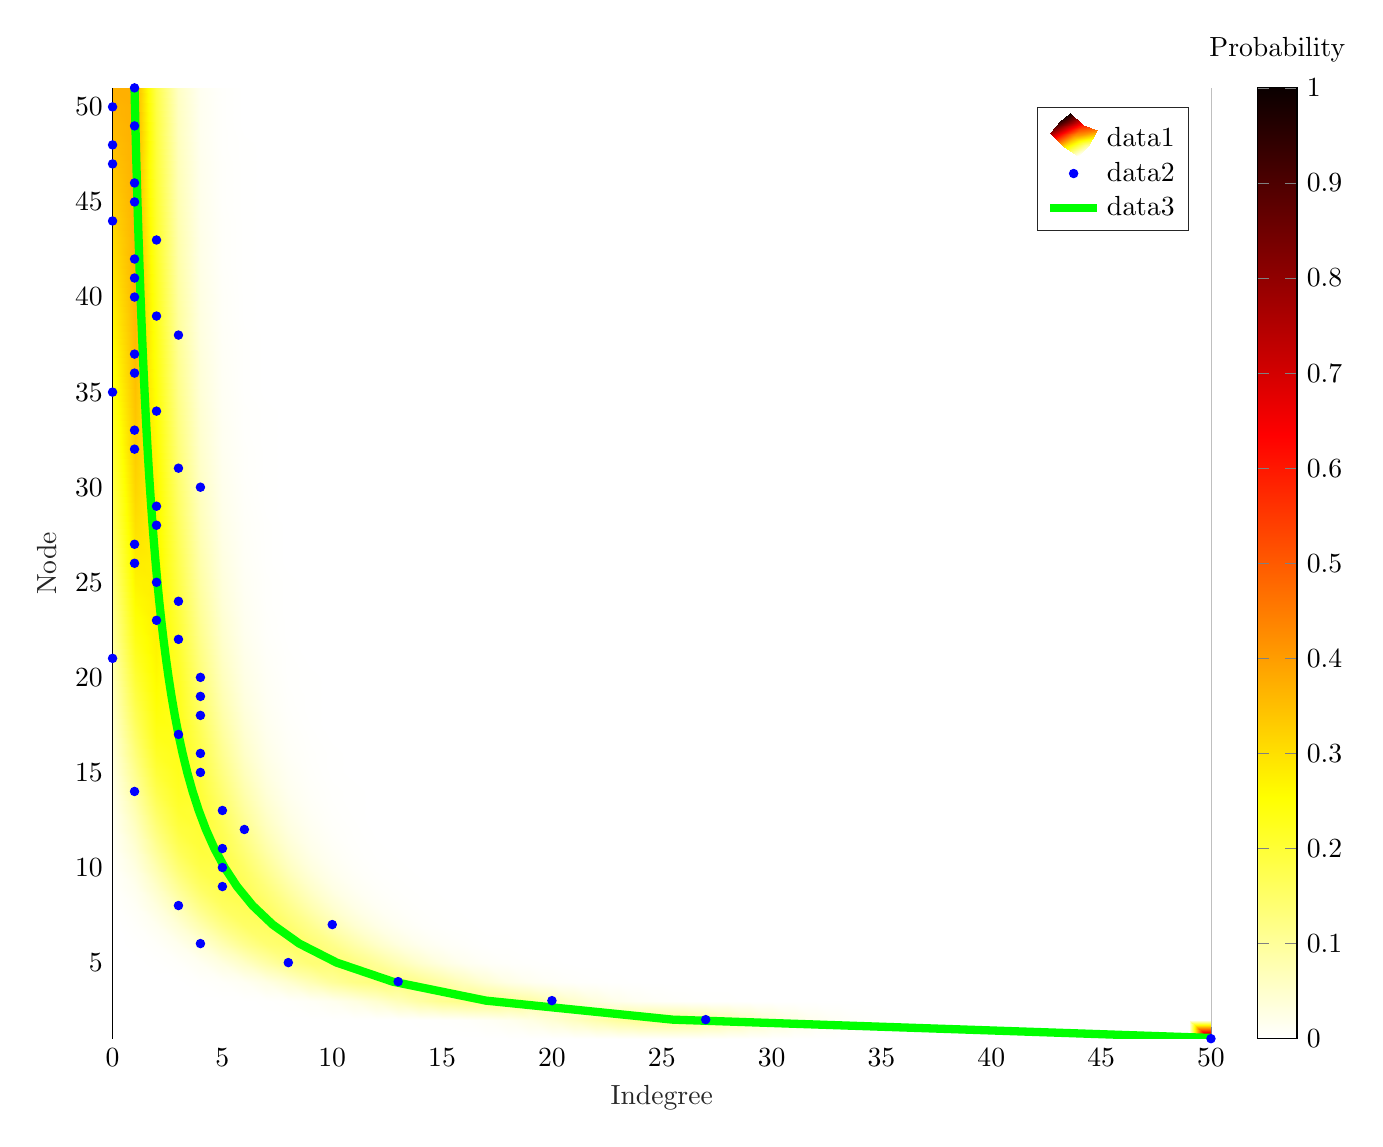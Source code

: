 % This file was created by matlab2tikz.
%
%The latest updates can be retrieved from
%  http://www.mathworks.com/matlabcentral/fileexchange/22022-matlab2tikz-matlab2tikz
%where you can also make suggestions and rate matlab2tikz.
%
\begin{tikzpicture}

\begin{axis}[%
width=5.492in,
height=4.754in,
at={(0.921in,0.642in)},
scale only axis,
point meta min=0,
point meta max=1,
xmin=0,
xmax=50,
xlabel style={font=\color{white!15!black}},
xlabel={Indegree},
ymin=1,
ymax=51,
ylabel style={font=\color{white!15!black}},
ylabel={Node},
axis background/.style={fill=white},
axis x line*=bottom,
axis y line*=left,
xmajorgrids,
ymajorgrids,
legend style={legend cell align=left, align=left, draw=white!15!black},
colormap={mymap}{[1pt] rgb(0pt)=(1,1,1); rgb(16pt)=(1,1,0); rgb(40pt)=(1,0,0); rgb(63pt)=(0.042,0,0)},
colorbar,
colorbar style={title={Probability}}
]

\addplot[%
surf,
shader=interp, colormap={mymap}{[1pt] rgb(0pt)=(1,1,1); rgb(16pt)=(1,1,0); rgb(40pt)=(1,0,0); rgb(63pt)=(0.042,0,0)}, mesh/rows=51]
table[row sep=crcr, point meta=\thisrow{c}] {%
%
x	y	c\\
0	1	0\\
0	2	8.882e-16\\
0	3	1.568e-09\\
0	4	5.663e-07\\
0	5	1.427e-05\\
0	6	0.0\\
0	7	0.0\\
0	8	0.001\\
0	9	0.003\\
0	10	0.005\\
0	11	0.009\\
0	12	0.013\\
0	13	0.018\\
0	14	0.025\\
0	15	0.032\\
0	16	0.04\\
0	17	0.048\\
0	18	0.057\\
0	19	0.067\\
0	20	0.077\\
0	21	0.087\\
0	22	0.098\\
0	23	0.108\\
0	24	0.119\\
0	25	0.13\\
0	26	0.141\\
0	27	0.152\\
0	28	0.162\\
0	29	0.173\\
0	30	0.184\\
0	31	0.194\\
0	32	0.204\\
0	33	0.215\\
0	34	0.225\\
0	35	0.235\\
0	36	0.244\\
0	37	0.254\\
0	38	0.264\\
0	39	0.273\\
0	40	0.282\\
0	41	0.291\\
0	42	0.3\\
0	43	0.308\\
0	44	0.317\\
0	45	0.325\\
0	46	0.333\\
0	47	0.341\\
0	48	0.349\\
0	49	0.357\\
0	50	0.364\\
0	51	0.372\\
1	1	0\\
1	2	4.441e-14\\
1	3	3.921e-08\\
1	4	9.439e-06\\
1	5	0.0\\
1	6	0.001\\
1	7	0.004\\
1	8	0.009\\
1	9	0.017\\
1	10	0.029\\
1	11	0.043\\
1	12	0.059\\
1	13	0.076\\
1	14	0.095\\
1	15	0.113\\
1	16	0.132\\
1	17	0.151\\
1	18	0.169\\
1	19	0.186\\
1	20	0.202\\
1	21	0.218\\
1	22	0.233\\
1	23	0.246\\
1	24	0.259\\
1	25	0.271\\
1	26	0.281\\
1	27	0.291\\
1	28	0.301\\
1	29	0.309\\
1	30	0.317\\
1	31	0.323\\
1	32	0.33\\
1	33	0.335\\
1	34	0.341\\
1	35	0.345\\
1	36	0.349\\
1	37	0.353\\
1	38	0.356\\
1	39	0.359\\
1	40	0.362\\
1	41	0.364\\
1	42	0.366\\
1	43	0.367\\
1	44	0.368\\
1	45	0.369\\
1	46	0.37\\
1	47	0.371\\
1	48	0.371\\
1	49	0.372\\
1	50	0.372\\
1	51	0.372\\
2	1	0\\
2	2	1.088e-12\\
2	3	4.803e-07\\
2	4	7.708e-05\\
2	5	0.001\\
2	6	0.005\\
2	7	0.015\\
2	8	0.032\\
2	9	0.053\\
2	10	0.078\\
2	11	0.104\\
2	12	0.131\\
2	13	0.155\\
2	14	0.178\\
2	15	0.198\\
2	16	0.216\\
2	17	0.231\\
2	18	0.243\\
2	19	0.253\\
2	20	0.261\\
2	21	0.267\\
2	22	0.271\\
2	23	0.274\\
2	24	0.276\\
2	25	0.276\\
2	26	0.276\\
2	27	0.275\\
2	28	0.273\\
2	29	0.27\\
2	30	0.267\\
2	31	0.264\\
2	32	0.261\\
2	33	0.257\\
2	34	0.253\\
2	35	0.249\\
2	36	0.244\\
2	37	0.24\\
2	38	0.236\\
2	39	0.231\\
2	40	0.227\\
2	41	0.223\\
2	42	0.218\\
2	43	0.214\\
2	44	0.21\\
2	45	0.206\\
2	46	0.202\\
2	47	0.198\\
2	48	0.194\\
2	49	0.19\\
2	50	0.186\\
2	51	0.182\\
3	1	0\\
3	2	1.741e-11\\
3	3	3.842e-06\\
3	4	0.0\\
3	5	0.004\\
3	6	0.017\\
3	7	0.041\\
3	8	0.072\\
3	9	0.106\\
3	10	0.139\\
3	11	0.167\\
3	12	0.19\\
3	13	0.207\\
3	14	0.219\\
3	15	0.227\\
3	16	0.23\\
3	17	0.231\\
3	18	0.229\\
3	19	0.225\\
3	20	0.22\\
3	21	0.214\\
3	22	0.207\\
3	23	0.199\\
3	24	0.192\\
3	25	0.184\\
3	26	0.177\\
3	27	0.169\\
3	28	0.162\\
3	29	0.154\\
3	30	0.148\\
3	31	0.141\\
3	32	0.135\\
3	33	0.128\\
3	34	0.123\\
3	35	0.117\\
3	36	0.112\\
3	37	0.107\\
3	38	0.102\\
3	39	0.097\\
3	40	0.093\\
3	41	0.089\\
3	42	0.085\\
3	43	0.082\\
3	44	0.078\\
3	45	0.075\\
3	46	0.072\\
3	47	0.069\\
3	48	0.066\\
3	49	0.063\\
3	50	0.061\\
3	51	0.058\\
4	1	0\\
4	2	2.045e-10\\
4	3	2.257e-05\\
4	4	0.002\\
4	5	0.013\\
4	6	0.04\\
4	7	0.08\\
4	8	0.121\\
4	9	0.156\\
4	10	0.181\\
4	11	0.196\\
4	12	0.203\\
4	13	0.203\\
4	14	0.198\\
4	15	0.19\\
4	16	0.181\\
4	17	0.17\\
4	18	0.158\\
4	19	0.147\\
4	20	0.136\\
4	21	0.126\\
4	22	0.116\\
4	23	0.106\\
4	24	0.098\\
4	25	0.09\\
4	26	0.083\\
4	27	0.076\\
4	28	0.07\\
4	29	0.065\\
4	30	0.06\\
4	31	0.055\\
4	32	0.051\\
4	33	0.047\\
4	34	0.044\\
4	35	0.04\\
4	36	0.038\\
4	37	0.035\\
4	38	0.032\\
4	39	0.03\\
4	40	0.028\\
4	41	0.026\\
4	42	0.024\\
4	43	0.023\\
4	44	0.021\\
4	45	0.02\\
4	46	0.019\\
4	47	0.018\\
4	48	0.016\\
4	49	0.015\\
4	50	0.015\\
4	51	0.014\\
5	1	0\\
5	2	1.882e-09\\
5	3	0.0\\
5	4	0.005\\
5	5	0.03\\
5	6	0.075\\
5	7	0.122\\
5	8	0.159\\
5	9	0.179\\
5	10	0.185\\
5	11	0.18\\
5	12	0.17\\
5	13	0.156\\
5	14	0.14\\
5	15	0.125\\
5	16	0.111\\
5	17	0.098\\
5	18	0.086\\
5	19	0.075\\
5	20	0.066\\
5	21	0.058\\
5	22	0.051\\
5	23	0.045\\
5	24	0.039\\
5	25	0.035\\
5	26	0.031\\
5	27	0.027\\
5	28	0.024\\
5	29	0.021\\
5	30	0.019\\
5	31	0.017\\
5	32	0.015\\
5	33	0.014\\
5	34	0.012\\
5	35	0.011\\
5	36	0.01\\
5	37	0.009\\
5	38	0.008\\
5	39	0.007\\
5	40	0.007\\
5	41	0.006\\
5	42	0.005\\
5	43	0.005\\
5	44	0.005\\
5	45	0.004\\
5	46	0.004\\
5	47	0.004\\
5	48	0.003\\
5	49	0.003\\
5	50	0.003\\
5	51	0.003\\
6	1	0\\
6	2	1.411e-08\\
6	3	0.0\\
6	4	0.012\\
6	5	0.055\\
6	6	0.112\\
6	7	0.153\\
6	8	0.17\\
6	9	0.168\\
6	10	0.154\\
6	11	0.135\\
6	12	0.116\\
6	13	0.097\\
6	14	0.081\\
6	15	0.067\\
6	16	0.055\\
6	17	0.046\\
6	18	0.038\\
6	19	0.031\\
6	20	0.026\\
6	21	0.022\\
6	22	0.018\\
6	23	0.015\\
6	24	0.013\\
6	25	0.011\\
6	26	0.009\\
6	27	0.008\\
6	28	0.007\\
6	29	0.006\\
6	30	0.005\\
6	31	0.004\\
6	32	0.004\\
6	33	0.003\\
6	34	0.003\\
6	35	0.002\\
6	36	0.002\\
6	37	0.002\\
6	38	0.002\\
6	39	0.001\\
6	40	0.001\\
6	41	0.001\\
6	42	0.001\\
6	43	0.001\\
6	44	0.001\\
6	45	0.001\\
6	46	0.001\\
6	47	0.001\\
6	48	0.001\\
6	49	0.0\\
6	50	0.0\\
6	51	0.0\\
7	1	0\\
7	2	8.872e-08\\
7	3	0.001\\
7	4	0.026\\
7	5	0.087\\
7	6	0.14\\
7	7	0.16\\
7	8	0.153\\
7	9	0.132\\
7	10	0.108\\
7	11	0.085\\
7	12	0.066\\
7	13	0.051\\
7	14	0.039\\
7	15	0.03\\
7	16	0.023\\
7	17	0.018\\
7	18	0.014\\
7	19	0.011\\
7	20	0.009\\
7	21	0.007\\
7	22	0.005\\
7	23	0.004\\
7	24	0.003\\
7	25	0.003\\
7	26	0.002\\
7	27	0.002\\
7	28	0.002\\
7	29	0.001\\
7	30	0.001\\
7	31	0.001\\
7	32	0.001\\
7	33	0.001\\
7	34	0.001\\
7	35	0.0\\
7	36	0.0\\
7	37	0.0\\
7	38	0.0\\
7	39	0.0\\
7	40	0.0\\
7	41	0.0\\
7	42	0.0\\
7	43	0.0\\
7	44	0.0\\
7	45	0.0\\
7	46	8.907e-05\\
7	47	7.82e-05\\
7	48	6.881e-05\\
7	49	6.068e-05\\
7	50	5.363e-05\\
7	51	4.75e-05\\
8	1	0\\
8	2	4.768e-07\\
8	3	0.003\\
8	4	0.046\\
8	5	0.117\\
8	6	0.151\\
8	7	0.144\\
8	8	0.117\\
8	9	0.089\\
8	10	0.064\\
8	11	0.046\\
8	12	0.032\\
8	13	0.023\\
8	14	0.016\\
8	15	0.012\\
8	16	0.008\\
8	17	0.006\\
8	18	0.004\\
8	19	0.003\\
8	20	0.002\\
8	21	0.002\\
8	22	0.001\\
8	23	0.001\\
8	24	0.001\\
8	25	0.001\\
8	26	0.0\\
8	27	0.0\\
8	28	0.0\\
8	29	0.0\\
8	30	0.0\\
8	31	0.0\\
8	32	0.0\\
8	33	0.0\\
8	34	8.581e-05\\
8	35	7.056e-05\\
8	36	5.829e-05\\
8	37	4.836e-05\\
8	38	4.029e-05\\
8	39	3.369e-05\\
8	40	2.829e-05\\
8	41	2.383e-05\\
8	42	2.015e-05\\
8	43	1.71e-05\\
8	44	1.455e-05\\
8	45	1.242e-05\\
8	46	1.064e-05\\
8	47	9.137e-06\\
8	48	7.869e-06\\
8	49	6.795e-06\\
8	50	5.883e-06\\
8	51	5.106e-06\\
9	1	0\\
9	2	2.225e-06\\
9	3	0.008\\
9	4	0.072\\
9	5	0.136\\
9	6	0.141\\
9	7	0.112\\
9	8	0.078\\
9	9	0.052\\
9	10	0.033\\
9	11	0.021\\
9	12	0.014\\
9	13	0.009\\
9	14	0.006\\
9	15	0.004\\
9	16	0.003\\
9	17	0.002\\
9	18	0.001\\
9	19	0.001\\
9	20	0.001\\
9	21	0.0\\
9	22	0.0\\
9	23	0.0\\
9	24	0.0\\
9	25	0.0\\
9	26	9.242e-05\\
9	27	6.992e-05\\
9	28	5.332e-05\\
9	29	4.097e-05\\
9	30	3.171e-05\\
9	31	2.47e-05\\
9	32	1.937e-05\\
9	33	1.529e-05\\
9	34	1.213e-05\\
9	35	9.685e-06\\
9	36	7.772e-06\\
9	37	6.269e-06\\
9	38	5.081e-06\\
9	39	4.138e-06\\
9	40	3.385e-06\\
9	41	2.781e-06\\
9	42	2.294e-06\\
9	43	1.9e-06\\
9	44	1.579e-06\\
9	45	1.318e-06\\
9	46	1.103e-06\\
9	47	9.27e-07\\
9	48	7.813e-07\\
9	49	6.606e-07\\
9	50	5.603e-07\\
9	51	4.766e-07\\
10	1	0\\
10	2	9.124e-06\\
10	3	0.016\\
10	4	0.099\\
10	5	0.14\\
10	6	0.116\\
10	7	0.076\\
10	8	0.046\\
10	9	0.026\\
10	10	0.015\\
10	11	0.009\\
10	12	0.005\\
10	13	0.003\\
10	14	0.002\\
10	15	0.001\\
10	16	0.001\\
10	17	0.0\\
10	18	0.0\\
10	19	0.0\\
10	20	0.0\\
10	21	8.748e-05\\
10	22	6.016e-05\\
10	23	4.19e-05\\
10	24	2.953e-05\\
10	25	2.104e-05\\
10	26	1.516e-05\\
10	27	1.103e-05\\
10	28	8.097e-06\\
10	29	5.999e-06\\
10	30	4.483e-06\\
10	31	3.376e-06\\
10	32	2.562e-06\\
10	33	1.959e-06\\
10	34	1.508e-06\\
10	35	1.168e-06\\
10	36	9.105e-07\\
10	37	7.14e-07\\
10	38	5.631e-07\\
10	39	4.465e-07\\
10	40	3.558e-07\\
10	41	2.85e-07\\
10	42	2.294e-07\\
10	43	1.854e-07\\
10	44	1.506e-07\\
10	45	1.228e-07\\
10	46	1.005e-07\\
10	47	8.262e-08\\
10	48	6.816e-08\\
10	49	5.643e-08\\
10	50	4.688e-08\\
10	51	3.908e-08\\
11	1	0\\
11	2	3.318e-05\\
11	3	0.029\\
11	4	0.119\\
11	5	0.127\\
11	6	0.084\\
11	7	0.046\\
11	8	0.024\\
11	9	0.012\\
11	10	0.006\\
11	11	0.003\\
11	12	0.002\\
11	13	0.001\\
11	14	0.001\\
11	15	0.0\\
11	16	0.0\\
11	17	0.0\\
11	18	6.255e-05\\
11	19	3.893e-05\\
11	20	2.467e-05\\
11	21	1.591e-05\\
11	22	1.042e-05\\
11	23	6.925e-06\\
11	24	4.668e-06\\
11	25	3.188e-06\\
11	26	2.205e-06\\
11	27	1.542e-06\\
11	28	1.09e-06\\
11	29	7.791e-07\\
11	30	5.621e-07\\
11	31	4.092e-07\\
11	32	3.006e-07\\
11	33	2.226e-07\\
11	34	1.661e-07\\
11	35	1.249e-07\\
11	36	9.459e-08\\
11	37	7.212e-08\\
11	38	5.534e-08\\
11	39	4.272e-08\\
11	40	3.318e-08\\
11	41	2.591e-08\\
11	42	2.034e-08\\
11	43	1.606e-08\\
11	44	1.273e-08\\
11	45	1.015e-08\\
11	46	8.123e-09\\
11	47	6.531e-09\\
11	48	5.273e-09\\
11	49	4.275e-09\\
11	50	3.479e-09\\
11	51	2.842e-09\\
12	1	0\\
12	2	0.0\\
12	3	0.046\\
12	4	0.129\\
12	5	0.103\\
12	6	0.055\\
12	7	0.025\\
12	8	0.011\\
12	9	0.005\\
12	10	0.002\\
12	11	0.001\\
12	12	0.0\\
12	13	0.0\\
12	14	0.0\\
12	15	6.8e-05\\
12	16	3.713e-05\\
12	17	2.081e-05\\
12	18	1.196e-05\\
12	19	7.029e-06\\
12	20	4.22e-06\\
12	21	2.585e-06\\
12	22	1.612e-06\\
12	23	1.023e-06\\
12	24	6.596e-07\\
12	25	4.318e-07\\
12	26	2.866e-07\\
12	27	1.928e-07\\
12	28	1.313e-07\\
12	29	9.043e-08\\
12	30	6.299e-08\\
12	31	4.433e-08\\
12	32	3.151e-08\\
12	33	2.261e-08\\
12	34	1.636e-08\\
12	35	1.194e-08\\
12	36	8.784e-09\\
12	37	6.511e-09\\
12	38	4.861e-09\\
12	39	3.654e-09\\
12	40	2.765e-09\\
12	41	2.105e-09\\
12	42	1.613e-09\\
12	43	1.242e-09\\
12	44	9.625e-10\\
12	45	7.495e-10\\
12	46	5.867e-10\\
12	47	4.614e-10\\
12	48	3.646e-10\\
12	49	2.895e-10\\
12	50	2.308e-10\\
12	51	1.847e-10\\
13	1	0\\
13	2	0.0\\
13	3	0.068\\
13	4	0.126\\
13	5	0.075\\
13	6	0.032\\
13	7	0.012\\
13	8	0.005\\
13	9	0.002\\
13	10	0.001\\
13	11	0.0\\
13	12	0.0\\
13	13	6.062e-05\\
13	14	2.881e-05\\
13	15	1.42e-05\\
13	16	7.235e-06\\
13	17	3.802e-06\\
13	18	2.056e-06\\
13	19	1.141e-06\\
13	20	6.493e-07\\
13	21	3.777e-07\\
13	22	2.244e-07\\
13	23	1.359e-07\\
13	24	8.384e-08\\
13	25	5.259e-08\\
13	26	3.351e-08\\
13	27	2.167e-08\\
13	28	1.421e-08\\
13	29	9.441e-09\\
13	30	6.349e-09\\
13	31	4.32e-09\\
13	32	2.971e-09\\
13	33	2.065e-09\\
13	34	1.449e-09\\
13	35	1.027e-09\\
13	36	7.336e-10\\
13	37	5.286e-10\\
13	38	3.84e-10\\
13	39	2.811e-10\\
13	40	2.072e-10\\
13	41	1.538e-10\\
13	42	1.15e-10\\
13	43	8.647e-11\\
13	44	6.543e-11\\
13	45	4.979e-11\\
13	46	3.811e-11\\
13	47	2.932e-11\\
13	48	2.268e-11\\
13	49	1.763e-11\\
13	50	1.377e-11\\
13	51	1.08e-11\\
14	1	0\\
14	2	0.001\\
14	3	0.09\\
14	4	0.111\\
14	5	0.05\\
14	6	0.017\\
14	7	0.005\\
14	8	0.002\\
14	9	0.001\\
14	10	0.0\\
14	11	7.989e-05\\
14	12	3.186e-05\\
14	13	1.335e-05\\
14	14	5.857e-06\\
14	15	2.68e-06\\
14	16	1.275e-06\\
14	17	6.281e-07\\
14	18	3.196e-07\\
14	19	1.676e-07\\
14	20	9.032e-08\\
14	21	4.992e-08\\
14	22	2.824e-08\\
14	23	1.633e-08\\
14	24	9.633e-09\\
14	25	5.791e-09\\
14	26	3.542e-09\\
14	27	2.203e-09\\
14	28	1.391e-09\\
14	29	8.911e-10\\
14	30	5.786e-10\\
14	31	3.806e-10\\
14	32	2.533e-10\\
14	33	1.705e-10\\
14	34	1.161e-10\\
14	35	7.979e-11\\
14	36	5.539e-11\\
14	37	3.881e-11\\
14	38	2.743e-11\\
14	39	1.955e-11\\
14	40	1.404e-11\\
14	41	1.016e-11\\
14	42	7.411e-12\\
14	43	5.441e-12\\
14	44	4.021e-12\\
14	45	2.991e-12\\
14	46	2.238e-12\\
14	47	1.685e-12\\
14	48	1.275e-12\\
14	49	9.705e-13\\
14	50	7.425e-13\\
14	51	5.709e-13\\
15	1	0\\
15	2	0.002\\
15	3	0.108\\
15	4	0.089\\
15	5	0.03\\
15	6	0.008\\
15	7	0.002\\
15	8	0.001\\
15	9	0.0\\
15	10	5.634e-05\\
15	11	1.917e-05\\
15	12	6.951e-06\\
15	13	2.67e-06\\
15	14	1.081e-06\\
15	15	4.595e-07\\
15	16	2.04e-07\\
15	17	9.421e-08\\
15	18	4.513e-08\\
15	19	2.235e-08\\
15	20	1.141e-08\\
15	21	5.99e-09\\
15	22	3.228e-09\\
15	23	1.781e-09\\
15	24	1.005e-09\\
15	25	5.791e-10\\
15	26	3.401e-10\\
15	27	2.033e-10\\
15	28	1.236e-10\\
15	29	7.638e-11\\
15	30	4.789e-11\\
15	31	3.044e-11\\
15	32	1.961e-11\\
15	33	1.279e-11\\
15	34	8.441e-12\\
15	35	5.633e-12\\
15	36	3.798e-12\\
15	37	2.587e-12\\
15	38	1.779e-12\\
15	39	1.235e-12\\
15	40	8.642e-13\\
15	41	6.099e-13\\
15	42	4.338e-13\\
15	43	3.109e-13\\
15	44	2.244e-13\\
15	45	1.631e-13\\
15	46	1.194e-13\\
15	47	8.79e-14\\
15	48	6.512e-14\\
15	49	4.853e-14\\
15	50	3.637e-14\\
15	51	2.74e-14\\
16	1	0\\
16	2	0.004\\
16	3	0.118\\
16	4	0.065\\
16	5	0.016\\
16	6	0.004\\
16	7	0.001\\
16	8	0.0\\
16	9	4.844e-05\\
16	10	1.369e-05\\
16	11	4.194e-06\\
16	12	1.382e-06\\
16	13	4.867e-07\\
16	14	1.82e-07\\
16	15	7.179e-08\\
16	16	2.974e-08\\
16	17	1.288e-08\\
16	18	5.807e-09\\
16	19	2.716e-09\\
16	20	1.313e-09\\
16	21	6.552e-10\\
16	22	3.362e-10\\
16	23	1.771e-10\\
16	24	9.56e-11\\
16	25	5.278e-11\\
16	26	2.976e-11\\
16	27	1.711e-11\\
16	28	1.002e-11\\
16	29	5.967e-12\\
16	30	3.612e-12\\
16	31	2.22e-12\\
16	32	1.384e-12\\
16	33	8.744e-13\\
16	34	5.595e-13\\
16	35	3.624e-13\\
16	36	2.374e-13\\
16	37	1.572e-13\\
16	38	1.052e-13\\
16	39	7.107e-14\\
16	40	4.847e-14\\
16	41	3.335e-14\\
16	42	2.315e-14\\
16	43	1.619e-14\\
16	44	1.142e-14\\
16	45	8.111e-15\\
16	46	5.803e-15\\
16	47	4.18e-15\\
16	48	3.031e-15\\
16	49	2.212e-15\\
16	50	1.624e-15\\
16	51	1.199e-15\\
17	1	0\\
17	2	0.009\\
17	3	0.118\\
17	4	0.043\\
17	5	0.008\\
17	6	0.001\\
17	7	0.0\\
17	8	5.334e-05\\
17	9	1.211e-05\\
17	10	3.043e-06\\
17	11	8.389e-07\\
17	12	2.513e-07\\
17	13	8.112e-08\\
17	14	2.799e-08\\
17	15	1.026e-08\\
17	16	3.966e-09\\
17	17	1.61e-09\\
17	18	6.831e-10\\
17	19	3.017e-10\\
17	20	1.383e-10\\
17	21	6.552e-11\\
17	22	3.202e-11\\
17	23	1.61e-11\\
17	24	8.313e-12\\
17	25	4.398e-12\\
17	26	2.381e-12\\
17	27	1.316e-12\\
17	28	7.42e-13\\
17	29	4.262e-13\\
17	30	2.491e-13\\
17	31	1.48e-13\\
17	32	8.928e-14\\
17	33	5.465e-14\\
17	34	3.391e-14\\
17	35	2.132e-14\\
17	36	1.357e-14\\
17	37	8.734e-15\\
17	38	5.686e-15\\
17	39	3.741e-15\\
17	40	2.486e-15\\
17	41	1.668e-15\\
17	42	1.129e-15\\
17	43	7.711e-16\\
17	44	5.311e-16\\
17	45	3.687e-16\\
17	46	2.579e-16\\
17	47	1.817e-16\\
17	48	1.29e-16\\
17	49	9.215e-17\\
17	50	6.627e-17\\
17	51	4.795e-17\\
18	1	0\\
18	2	0.016\\
18	3	0.108\\
18	4	0.026\\
18	5	0.004\\
18	6	0.001\\
18	7	7.989e-05\\
18	8	1.397e-05\\
18	9	2.775e-06\\
18	10	6.199e-07\\
18	11	1.538e-07\\
18	12	4.189e-08\\
18	13	1.239e-08\\
18	14	3.948e-09\\
18	15	1.343e-09\\
18	16	4.847e-10\\
18	17	1.845e-10\\
18	18	7.367e-11\\
18	19	3.073e-11\\
18	20	1.334e-11\\
18	21	6.006e-12\\
18	22	2.795e-12\\
18	23	1.342e-12\\
18	24	6.627e-13\\
18	25	3.36e-13\\
18	26	1.746e-13\\
18	27	9.279e-14\\
18	28	5.038e-14\\
18	29	2.791e-14\\
18	30	1.575e-14\\
18	31	9.044e-15\\
18	32	5.28e-15\\
18	33	3.131e-15\\
18	34	1.884e-15\\
18	35	1.149e-15\\
18	36	7.106e-16\\
18	37	4.448e-16\\
18	38	2.817e-16\\
18	39	1.805e-16\\
18	40	1.169e-16\\
18	41	7.643e-17\\
18	42	5.049e-17\\
18	43	3.366e-17\\
18	44	2.264e-17\\
18	45	1.536e-17\\
18	46	1.051e-17\\
18	47	7.243e-18\\
18	48	5.031e-18\\
18	49	3.519e-18\\
18	50	2.479e-18\\
18	51	1.758e-18\\
19	1	0\\
19	2	0.027\\
19	3	0.091\\
19	4	0.015\\
19	5	0.002\\
19	6	0.0\\
19	7	2.243e-05\\
19	8	3.361e-06\\
19	9	5.843e-07\\
19	10	1.16e-07\\
19	11	2.59e-08\\
19	12	6.413e-09\\
19	13	1.739e-09\\
19	14	5.114e-10\\
19	15	1.616e-10\\
19	16	5.442e-11\\
19	17	1.942e-11\\
19	18	7.299e-12\\
19	19	2.876e-12\\
19	20	1.183e-12\\
19	21	5.057e-13\\
19	22	2.242e-13\\
19	23	1.027e-13\\
19	24	4.852e-14\\
19	25	2.358e-14\\
19	26	1.176e-14\\
19	27	6.011e-15\\
19	28	3.143e-15\\
19	29	1.679e-15\\
19	30	9.146e-16\\
19	31	5.077e-16\\
19	32	2.869e-16\\
19	33	1.648e-16\\
19	34	9.615e-17\\
19	35	5.694e-17\\
19	36	3.419e-17\\
19	37	2.081e-17\\
19	38	1.282e-17\\
19	39	7.999e-18\\
19	40	5.046e-18\\
19	41	3.218e-18\\
19	42	2.074e-18\\
19	43	1.35e-18\\
19	44	8.868e-19\\
19	45	5.88e-19\\
19	46	3.932e-19\\
19	47	2.652e-19\\
19	48	1.803e-19\\
19	49	1.235e-19\\
19	50	8.522e-20\\
19	51	5.923e-20\\
20	1	0\\
20	2	0.042\\
20	3	0.07\\
20	4	0.008\\
20	5	0.001\\
20	6	5.43e-05\\
20	7	5.793e-06\\
20	8	7.443e-07\\
20	9	1.132e-07\\
20	10	1.998e-08\\
20	11	4.015e-09\\
20	12	9.037e-10\\
20	13	2.247e-10\\
20	14	6.098e-11\\
20	15	1.789e-11\\
20	16	5.624e-12\\
20	17	1.881e-12\\
20	18	6.655e-13\\
20	19	2.476e-13\\
20	20	9.647e-14\\
20	21	3.919e-14\\
20	22	1.655e-14\\
20	23	7.237e-15\\
20	24	3.27e-15\\
20	25	1.523e-15\\
20	26	7.292e-16\\
20	27	3.583e-16\\
20	28	1.804e-16\\
20	29	9.292e-17\\
20	30	4.888e-17\\
20	31	2.623e-17\\
20	32	1.434e-17\\
20	33	7.982e-18\\
20	34	4.516e-18\\
20	35	2.596e-18\\
20	36	1.514e-18\\
20	37	8.959e-19\\
20	38	5.372e-19\\
20	39	3.263e-19\\
20	40	2.006e-19\\
20	41	1.247e-19\\
20	42	7.84e-20\\
20	43	4.981e-20\\
20	44	3.197e-20\\
20	45	2.071e-20\\
20	46	1.354e-20\\
20	47	8.936e-21\\
20	48	5.945e-21\\
20	49	3.988e-21\\
20	50	2.696e-21\\
20	51	1.836e-21\\
21	1	0\\
21	2	0.06\\
21	3	0.05\\
21	4	0.004\\
21	5	0.0\\
21	6	1.552e-05\\
21	7	1.379e-06\\
21	8	1.519e-07\\
21	9	2.022e-08\\
21	10	3.171e-09\\
21	11	5.735e-10\\
21	12	1.174e-10\\
21	13	2.675e-11\\
21	14	6.701e-12\\
21	15	1.825e-12\\
21	16	5.356e-13\\
21	17	1.68e-13\\
21	18	5.592e-14\\
21	19	1.965e-14\\
21	20	7.253e-15\\
21	21	2.8e-15\\
21	22	1.126e-15\\
21	23	4.7e-16\\
21	24	2.031e-16\\
21	25	9.064e-17\\
21	26	4.167e-17\\
21	27	1.969e-17\\
21	28	9.546e-18\\
21	29	4.741e-18\\
21	30	2.408e-18\\
21	31	1.249e-18\\
21	32	6.61e-19\\
21	33	3.563e-19\\
21	34	1.955e-19\\
21	35	1.091e-19\\
21	36	6.181e-20\\
21	37	3.555e-20\\
21	38	2.074e-20\\
21	39	1.227e-20\\
21	40	7.346e-21\\
21	41	4.454e-21\\
21	42	2.732e-21\\
21	43	1.694e-21\\
21	44	1.062e-21\\
21	45	6.725e-22\\
21	46	4.3e-22\\
21	47	2.775e-22\\
21	48	1.807e-22\\
21	49	1.187e-22\\
21	50	7.859e-23\\
21	51	5.246e-23\\
22	1	0\\
22	2	0.079\\
22	3	0.033\\
22	4	0.002\\
22	5	7.2e-05\\
22	6	4.09e-06\\
22	7	3.03e-07\\
22	8	2.86e-08\\
22	9	3.331e-09\\
22	10	4.645e-10\\
22	11	7.56e-11\\
22	12	1.406e-11\\
22	13	2.938e-12\\
22	14	6.795e-13\\
22	15	1.719e-13\\
22	16	4.707e-14\\
22	17	1.384e-14\\
22	18	4.336e-15\\
22	19	1.439e-15\\
22	20	5.032e-16\\
22	21	1.845e-16\\
22	22	7.066e-17\\
22	23	2.816e-17\\
22	24	1.164e-17\\
22	25	4.978e-18\\
22	26	2.197e-18\\
22	27	9.982e-19\\
22	28	4.661e-19\\
22	29	2.232e-19\\
22	30	1.095e-19\\
22	31	5.489e-20\\
22	32	2.811e-20\\
22	33	1.468e-20\\
22	34	7.809e-21\\
22	35	4.228e-21\\
22	36	2.328e-21\\
22	37	1.302e-21\\
22	38	7.39e-22\\
22	39	4.255e-22\\
22	40	2.483e-22\\
22	41	1.468e-22\\
22	42	8.783e-23\\
22	43	5.318e-23\\
22	44	3.256e-23\\
22	45	2.015e-23\\
22	46	1.26e-23\\
22	47	7.952e-24\\
22	48	5.068e-24\\
22	49	3.259e-24\\
22	50	2.114e-24\\
22	51	1.383e-24\\
23	1	0\\
23	2	0.096\\
23	3	0.02\\
23	4	0.001\\
23	5	2.191e-05\\
23	6	9.959e-07\\
23	7	6.149e-08\\
23	8	4.974e-09\\
23	9	5.069e-10\\
23	10	6.283e-11\\
23	11	9.204e-12\\
23	12	1.556e-12\\
23	13	2.981e-13\\
23	14	6.363e-14\\
23	15	1.494e-14\\
23	16	3.82e-15\\
23	17	1.053e-15\\
23	18	3.105e-16\\
23	19	9.734e-17\\
23	20	3.224e-17\\
23	21	1.123e-17\\
23	22	4.096e-18\\
23	23	1.558e-18\\
23	24	6.162e-19\\
23	25	2.525e-19\\
23	26	1.07e-19\\
23	27	4.674e-20\\
23	28	2.101e-20\\
23	29	9.704e-21\\
23	30	4.595e-21\\
23	31	2.227e-21\\
23	32	1.104e-21\\
23	33	5.584e-22\\
23	34	2.881e-22\\
23	35	1.514e-22\\
23	36	8.097e-23\\
23	37	4.402e-23\\
23	38	2.431e-23\\
23	39	1.363e-23\\
23	40	7.751e-24\\
23	41	4.467e-24\\
23	42	2.608e-24\\
23	43	1.541e-24\\
23	44	9.217e-25\\
23	45	5.574e-25\\
23	46	3.408e-25\\
23	47	2.105e-25\\
23	48	1.313e-25\\
23	49	8.266e-26\\
23	50	5.253e-26\\
23	51	3.367e-26\\
24	1	0\\
24	2	0.108\\
24	3	0.011\\
24	4	0.0\\
24	5	6.163e-06\\
24	6	2.241e-07\\
24	7	1.153e-08\\
24	8	7.995e-10\\
24	9	7.128e-11\\
24	10	7.853e-12\\
24	11	1.035e-12\\
24	12	1.592e-13\\
24	13	2.794e-14\\
24	14	5.506e-15\\
24	15	1.201e-15\\
24	16	2.865e-16\\
24	17	7.403e-17\\
24	18	2.055e-17\\
24	19	6.084e-18\\
24	20	1.909e-18\\
24	21	6.318e-19\\
24	22	2.194e-19\\
24	23	7.968e-20\\
24	24	3.014e-20\\
24	25	1.184e-20\\
24	26	4.814e-21\\
24	27	2.022e-21\\
24	28	8.756e-22\\
24	29	3.899e-22\\
24	30	1.783e-22\\
24	31	8.353e-23\\
24	32	4.005e-23\\
24	33	1.963e-23\\
24	34	9.821e-24\\
24	35	5.01e-24\\
24	36	2.603e-24\\
24	37	1.376e-24\\
24	38	7.393e-25\\
24	39	4.035e-25\\
24	40	2.236e-25\\
24	41	1.256e-25\\
24	42	7.156e-26\\
24	43	4.129e-26\\
24	44	2.412e-26\\
24	45	1.425e-26\\
24	46	8.519e-27\\
24	47	5.147e-27\\
24	48	3.142e-27\\
24	49	1.937e-27\\
24	50	1.206e-27\\
24	51	7.576e-28\\
25	1	0\\
25	2	0.112\\
25	3	0.006\\
25	4	8.449e-05\\
25	5	1.602e-06\\
25	6	4.661e-08\\
25	7	1.998e-09\\
25	8	1.188e-10\\
25	9	9.266e-12\\
25	10	9.075e-13\\
25	11	1.077e-13\\
25	12	1.505e-14\\
25	13	2.422e-15\\
25	14	4.405e-16\\
25	15	8.921e-17\\
25	16	1.986e-17\\
25	17	4.812e-18\\
25	18	1.257e-18\\
25	19	3.515e-19\\
25	20	1.045e-19\\
25	21	3.285e-20\\
25	22	1.087e-20\\
25	23	3.767e-21\\
25	24	1.363e-21\\
25	25	5.129e-22\\
25	26	2.003e-22\\
25	27	8.09e-23\\
25	28	3.373e-23\\
25	29	1.448e-23\\
25	30	6.392e-24\\
25	31	2.896e-24\\
25	32	1.344e-24\\
25	33	6.38e-25\\
25	34	3.095e-25\\
25	35	1.532e-25\\
25	36	7.733e-26\\
25	37	3.974e-26\\
25	38	2.078e-26\\
25	39	1.104e-26\\
25	40	5.962e-27\\
25	41	3.267e-27\\
25	42	1.815e-27\\
25	43	1.022e-27\\
25	44	5.833e-28\\
25	45	3.369e-28\\
25	46	1.969e-28\\
25	47	1.164e-28\\
25	48	6.953e-29\\
25	49	4.198e-29\\
25	50	2.56e-29\\
25	51	1.576e-29\\
26	1	0\\
26	2	0.108\\
26	3	0.003\\
26	4	2.708e-05\\
26	5	3.852e-07\\
26	6	8.963e-09\\
26	7	3.202e-10\\
26	8	1.632e-11\\
26	9	1.114e-12\\
26	10	9.696e-14\\
26	11	1.035e-14\\
26	12	1.316e-15\\
26	13	1.941e-16\\
26	14	3.258e-17\\
26	15	6.127e-18\\
26	16	1.273e-18\\
26	17	2.892e-19\\
26	18	7.11e-20\\
26	19	1.878e-20\\
26	20	5.289e-21\\
26	21	1.579e-21\\
26	22	4.976e-22\\
26	23	1.646e-22\\
26	24	5.697e-23\\
26	25	2.055e-23\\
26	26	7.703e-24\\
26	27	2.992e-24\\
26	28	1.201e-24\\
26	29	4.973e-25\\
26	30	2.12e-25\\
26	31	9.281e-26\\
26	32	4.168e-26\\
26	33	1.917e-26\\
26	34	9.019e-27\\
26	35	4.334e-27\\
26	36	2.125e-27\\
26	37	1.062e-27\\
26	38	5.4e-28\\
26	39	2.795e-28\\
26	40	1.47e-28\\
26	41	7.852e-29\\
26	42	4.257e-29\\
26	43	2.341e-29\\
26	44	1.304e-29\\
26	45	7.362e-30\\
26	46	4.207e-30\\
26	47	2.432e-30\\
26	48	1.422e-30\\
26	49	8.409e-31\\
26	50	5.023e-31\\
26	51	3.031e-31\\
27	1	0\\
27	2	0.096\\
27	3	0.001\\
27	4	8.024e-06\\
27	5	8.56e-08\\
27	6	1.593e-09\\
27	7	4.744e-11\\
27	8	2.072e-12\\
27	9	1.237e-13\\
27	10	9.576e-15\\
27	11	9.204e-16\\
27	12	1.063e-16\\
27	13	1.437e-17\\
27	14	2.228e-18\\
27	15	3.89e-19\\
27	16	7.546e-20\\
27	17	1.607e-20\\
27	18	3.718e-21\\
27	19	9.272e-22\\
27	20	2.474e-22\\
27	21	7.02e-23\\
27	22	2.106e-23\\
27	23	6.652e-24\\
27	24	2.202e-24\\
27	25	7.611e-25\\
27	26	2.739e-25\\
27	27	1.023e-25\\
27	28	3.954e-26\\
27	29	1.579e-26\\
27	30	6.497e-27\\
27	31	2.75e-27\\
27	32	1.195e-27\\
27	33	5.325e-28\\
27	34	2.429e-28\\
27	35	1.133e-28\\
27	36	5.396e-29\\
27	37	2.621e-29\\
27	38	1.297e-29\\
27	39	6.537e-30\\
27	40	3.35e-30\\
27	41	1.745e-30\\
27	42	9.229e-31\\
27	43	4.953e-31\\
27	44	2.696e-31\\
27	45	1.487e-31\\
27	46	8.31e-32\\
27	47	4.7e-32\\
27	48	2.69e-32\\
27	49	1.557e-32\\
27	50	9.112e-33\\
27	51	5.388e-33\\
28	1	0\\
28	2	0.079\\
28	3	0.001\\
28	4	2.197e-06\\
28	5	1.758e-08\\
28	6	2.618e-10\\
28	7	6.495e-12\\
28	8	2.431e-13\\
28	9	1.271e-14\\
28	10	8.74e-16\\
28	11	7.56e-17\\
28	12	7.939e-18\\
28	13	9.84e-19\\
28	14	1.408e-19\\
28	15	2.283e-20\\
28	16	4.132e-21\\
28	17	8.248e-22\\
28	18	1.796e-22\\
28	19	4.231e-23\\
28	20	1.07e-23\\
28	21	2.883e-24\\
28	22	8.239e-25\\
28	23	2.484e-25\\
28	24	7.864e-26\\
28	25	2.605e-26\\
28	26	8.999e-27\\
28	27	3.231e-27\\
28	28	1.203e-27\\
28	29	4.632e-28\\
28	30	1.84e-28\\
28	31	7.529e-29\\
28	32	3.167e-29\\
28	33	1.367e-29\\
28	34	6.047e-30\\
28	35	2.737e-30\\
28	36	1.266e-30\\
28	37	5.98e-31\\
28	38	2.88e-31\\
28	39	1.413e-31\\
28	40	7.056e-32\\
28	41	3.583e-32\\
28	42	1.849e-32\\
28	43	9.688e-33\\
28	44	5.15e-33\\
28	45	2.777e-33\\
28	46	1.517e-33\\
28	47	8.394e-34\\
28	48	4.702e-34\\
28	49	2.665e-34\\
28	50	1.527e-34\\
28	51	8.851e-35\\
29	1	0\\
29	2	0.06\\
29	3	0.0\\
29	4	5.556e-07\\
29	5	3.334e-09\\
29	6	3.972e-11\\
29	7	8.212e-13\\
29	8	2.635e-14\\
29	9	1.205e-15\\
29	10	7.367e-17\\
29	11	5.735e-18\\
29	12	5.475e-19\\
29	13	6.221e-20\\
29	14	8.215e-21\\
29	15	1.237e-21\\
29	16	2.09e-22\\
29	17	3.911e-23\\
29	18	8.017e-24\\
29	19	1.783e-24\\
29	20	4.271e-25\\
29	21	1.094e-25\\
29	22	2.976e-26\\
29	23	8.564e-27\\
29	24	2.594e-27\\
29	25	8.234e-28\\
29	26	2.731e-28\\
29	27	9.429e-29\\
29	28	3.38e-29\\
29	29	1.255e-29\\
29	30	4.814e-30\\
29	31	1.904e-30\\
29	32	7.75e-31\\
29	33	3.241e-31\\
29	34	1.39e-31\\
29	35	6.107e-32\\
29	36	2.745e-32\\
29	37	1.26e-32\\
29	38	5.905e-33\\
29	39	2.821e-33\\
29	40	1.373e-33\\
29	41	6.796e-34\\
29	42	3.421e-34\\
29	43	1.75e-34\\
29	44	9.086e-35\\
29	45	4.787e-35\\
29	46	2.557e-35\\
29	47	1.384e-35\\
29	48	7.589e-36\\
29	49	4.212e-36\\
29	50	2.365e-36\\
29	51	1.343e-36\\
30	1	0\\
30	2	0.042\\
30	3	6.884e-05\\
30	4	1.296e-07\\
30	5	5.834e-10\\
30	6	5.561e-12\\
30	7	9.581e-14\\
30	8	2.635e-15\\
30	9	1.054e-16\\
30	10	5.73e-18\\
30	11	4.015e-19\\
30	12	3.484e-20\\
30	13	3.629e-21\\
30	14	4.423e-22\\
30	15	6.184e-23\\
30	16	9.753e-24\\
30	17	1.711e-24\\
30	18	3.301e-25\\
30	19	6.935e-26\\
30	20	1.573e-26\\
30	21	3.828e-27\\
30	22	9.921e-28\\
30	23	2.725e-28\\
30	24	7.894e-29\\
30	25	2.402e-29\\
30	26	7.646e-30\\
30	27	2.538e-30\\
30	28	8.763e-31\\
30	29	3.137e-31\\
30	30	1.162e-31\\
30	31	4.443e-32\\
30	32	1.75e-32\\
30	33	7.089e-33\\
30	34	2.949e-33\\
30	35	1.257e-33\\
30	36	5.489e-34\\
30	37	2.45e-34\\
30	38	1.117e-34\\
30	39	5.197e-35\\
30	40	2.464e-35\\
30	41	1.189e-35\\
30	42	5.841e-36\\
30	43	2.916e-36\\
30	44	1.479e-36\\
30	45	7.616e-37\\
30	46	3.978e-37\\
30	47	2.106e-37\\
30	48	1.13e-37\\
30	49	6.142e-38\\
30	50	3.378e-38\\
30	51	1.88e-38\\
31	1	0\\
31	2	0.027\\
31	3	2.221e-05\\
31	4	2.788e-08\\
31	5	9.41e-11\\
31	6	7.175e-13\\
31	7	1.03e-14\\
31	8	2.428e-16\\
31	9	8.502e-18\\
31	10	4.107e-19\\
31	11	2.59e-20\\
31	12	2.043e-21\\
31	13	1.951e-22\\
31	14	2.195e-23\\
31	15	2.85e-24\\
31	16	4.195e-25\\
31	17	6.899e-26\\
31	18	1.253e-26\\
31	19	2.486e-27\\
31	20	5.343e-28\\
31	21	1.235e-28\\
31	22	3.048e-29\\
31	23	7.991e-30\\
31	24	2.214e-30\\
31	25	6.456e-31\\
31	26	1.973e-31\\
31	27	6.299e-32\\
31	28	2.094e-32\\
31	29	7.229e-33\\
31	30	2.585e-33\\
31	31	9.554e-34\\
31	32	3.642e-34\\
31	33	1.429e-34\\
31	34	5.765e-35\\
31	35	2.386e-35\\
31	36	1.012e-35\\
31	37	4.392e-36\\
31	38	1.948e-36\\
31	39	8.823e-37\\
31	40	4.076e-37\\
31	41	1.918e-37\\
31	42	9.192e-38\\
31	43	4.48e-38\\
31	44	2.219e-38\\
31	45	1.117e-38\\
31	46	5.703e-39\\
31	47	2.954e-39\\
31	48	1.552e-39\\
31	49	8.255e-40\\
31	50	4.448e-40\\
31	51	2.426e-40\\
32	1	0\\
32	2	0.016\\
32	3	6.592e-06\\
32	4	5.518e-09\\
32	5	1.397e-11\\
32	6	8.52e-14\\
32	7	1.019e-15\\
32	8	2.06e-17\\
32	9	6.31e-19\\
32	10	2.71e-20\\
32	11	1.538e-21\\
32	12	1.103e-22\\
32	13	9.653e-24\\
32	14	1.003e-24\\
32	15	1.209e-25\\
32	16	1.66e-26\\
32	17	2.56e-27\\
32	18	4.375e-28\\
32	19	8.199e-29\\
32	20	1.67e-29\\
32	21	3.666e-30\\
32	22	8.617e-31\\
32	23	2.157e-31\\
32	24	5.716e-32\\
32	25	1.597e-32\\
32	26	4.686e-33\\
32	27	1.438e-33\\
32	28	4.605e-34\\
32	29	1.533e-34\\
32	30	5.293e-35\\
32	31	1.891e-35\\
32	32	6.975e-36\\
32	33	2.652e-36\\
32	34	1.037e-36\\
32	35	4.167e-37\\
32	36	1.717e-37\\
32	37	7.243e-38\\
32	38	3.126e-38\\
32	39	1.379e-38\\
32	40	6.205e-39\\
32	41	2.847e-39\\
32	42	1.331e-39\\
32	43	6.333e-40\\
32	44	3.065e-40\\
32	45	1.507e-40\\
32	46	7.525e-41\\
32	47	3.813e-41\\
32	48	1.96e-41\\
32	49	1.021e-41\\
32	50	5.39e-42\\
32	51	2.881e-42\\
33	1	0\\
33	2	0.009\\
33	3	1.798e-06\\
33	4	1.003e-09\\
33	5	1.905e-12\\
33	6	9.295e-15\\
33	7	9.268e-17\\
33	8	1.605e-18\\
33	9	4.303e-20\\
33	10	1.642e-21\\
33	11	8.389e-23\\
33	12	5.469e-24\\
33	13	4.388e-25\\
33	14	4.207e-26\\
33	15	4.709e-27\\
33	16	6.038e-28\\
33	17	8.728e-29\\
33	18	1.404e-29\\
33	19	2.485e-30\\
33	20	4.793e-31\\
33	21	9.997e-32\\
33	22	2.238e-32\\
33	23	5.347e-33\\
33	24	1.356e-33\\
33	25	3.63e-34\\
33	26	1.022e-34\\
33	27	3.018e-35\\
33	28	9.303e-36\\
33	29	2.986e-36\\
33	30	9.955e-37\\
33	31	3.438e-37\\
33	32	1.227e-37\\
33	33	4.52e-38\\
33	34	1.714e-38\\
33	35	6.684e-39\\
33	36	2.675e-39\\
33	37	1.097e-39\\
33	38	4.609e-40\\
33	39	1.979e-40\\
33	40	8.678e-41\\
33	41	3.883e-41\\
33	42	1.771e-41\\
33	43	8.225e-42\\
33	44	3.887e-42\\
33	45	1.868e-42\\
33	46	9.121e-43\\
33	47	4.522e-43\\
33	48	2.275e-43\\
33	49	1.16e-43\\
33	50	6.0e-44\\
33	51	3.143e-44\\
34	1	0\\
34	2	0.004\\
34	3	4.495e-07\\
34	4	1.672e-10\\
34	5	2.381e-13\\
34	6	9.295e-16\\
34	7	7.723e-18\\
34	8	1.146e-19\\
34	9	2.689e-21\\
34	10	9.124e-23\\
34	11	4.194e-24\\
34	12	2.486e-25\\
34	13	1.828e-26\\
34	14	1.618e-27\\
34	15	1.682e-28\\
34	16	2.013e-29\\
34	17	2.727e-30\\
34	18	4.129e-31\\
34	19	6.902e-32\\
34	20	1.261e-32\\
34	21	2.499e-33\\
34	22	5.329e-34\\
34	23	1.215e-34\\
34	24	2.947e-35\\
34	25	7.563e-36\\
34	26	2.045e-36\\
34	27	5.803e-37\\
34	28	1.723e-37\\
34	29	5.332e-38\\
34	30	1.716e-38\\
34	31	5.73e-39\\
34	32	1.98e-39\\
34	33	7.063e-40\\
34	34	2.598e-40\\
34	35	9.83e-41\\
34	36	3.822e-41\\
34	37	1.524e-41\\
34	38	6.228e-42\\
34	39	2.604e-42\\
34	40	1.113e-42\\
34	41	4.854e-43\\
34	42	2.16e-43\\
34	43	9.792e-44\\
34	44	4.52e-44\\
34	45	2.123e-44\\
34	46	1.013e-44\\
34	47	4.915e-45\\
34	48	2.42e-45\\
34	49	1.209e-45\\
34	50	6.122e-46\\
34	51	3.143e-46\\
35	1	0\\
35	2	0.002\\
35	3	1.027e-07\\
35	4	2.548e-11\\
35	5	2.721e-14\\
35	6	8.498e-17\\
35	7	5.884e-19\\
35	8	7.487e-21\\
35	9	1.537e-22\\
35	10	4.634e-24\\
35	11	1.917e-25\\
35	12	1.033e-26\\
35	13	6.965e-28\\
35	14	5.69e-29\\
35	15	5.492e-30\\
35	16	6.134e-31\\
35	17	7.793e-32\\
35	18	1.11e-32\\
35	19	1.753e-33\\
35	20	3.035e-34\\
35	21	5.713e-35\\
35	22	1.16e-35\\
35	23	2.525e-36\\
35	24	5.857e-37\\
35	25	1.44e-37\\
35	26	3.739e-38\\
35	27	1.02e-38\\
35	28	2.917e-39\\
35	29	8.706e-40\\
35	30	2.706e-40\\
35	31	8.731e-41\\
35	32	2.919e-41\\
35	33	1.009e-41\\
35	34	3.598e-42\\
35	35	1.322e-42\\
35	36	4.992e-43\\
35	37	1.936e-43\\
35	38	7.695e-44\\
35	39	3.132e-44\\
35	40	1.304e-44\\
35	41	5.547e-45\\
35	42	2.408e-45\\
35	43	1.066e-45\\
35	44	4.805e-46\\
35	45	2.206e-46\\
35	46	1.03e-46\\
35	47	4.884e-47\\
35	48	2.354e-47\\
35	49	1.151e-47\\
35	50	5.712e-48\\
35	51	2.873e-48\\
36	1	0\\
36	2	0.001\\
36	3	2.14e-08\\
36	4	3.539e-12\\
36	5	2.834e-15\\
36	6	7.082e-18\\
36	7	4.086e-20\\
36	8	4.457e-22\\
36	9	8.003e-24\\
36	10	2.145e-25\\
36	11	7.989e-27\\
36	12	3.914e-28\\
36	13	2.418e-29\\
36	14	1.824e-30\\
36	15	1.634e-31\\
36	16	1.704e-32\\
36	17	2.029e-33\\
36	18	2.721e-34\\
36	19	4.058e-35\\
36	20	6.656e-36\\
36	21	1.19e-36\\
36	22	2.302e-37\\
36	23	4.783e-38\\
36	24	1.061e-38\\
36	25	2.501e-39\\
36	26	6.232e-40\\
36	27	1.635e-40\\
36	28	4.501e-41\\
36	29	1.296e-41\\
36	30	3.887e-42\\
36	31	1.213e-42\\
36	32	3.924e-43\\
36	33	1.314e-43\\
36	34	4.543e-44\\
36	35	1.62e-44\\
36	36	5.942e-45\\
36	37	2.24e-45\\
36	38	8.665e-46\\
36	39	3.435e-46\\
36	40	1.393e-46\\
36	41	5.778e-47\\
36	42	2.447e-47\\
36	43	1.057e-47\\
36	44	4.656e-48\\
36	45	2.089e-48\\
36	46	9.533e-49\\
36	47	4.424e-49\\
36	48	2.087e-49\\
36	49	9.993e-50\\
36	50	4.857e-50\\
36	51	2.394e-50\\
37	1	0\\
37	2	0.0\\
37	3	4.049e-09\\
37	4	4.463e-13\\
37	5	2.681e-16\\
37	6	5.359e-19\\
37	7	2.577e-21\\
37	8	2.409e-23\\
37	9	3.785e-25\\
37	10	9.02e-27\\
37	11	3.023e-28\\
37	12	1.346e-29\\
37	13	7.625e-31\\
37	14	5.308e-32\\
37	15	4.417e-33\\
37	16	4.298e-34\\
37	17	4.799e-35\\
37	18	6.057e-36\\
37	19	8.529e-37\\
37	20	1.325e-37\\
37	21	2.252e-38\\
37	22	4.147e-39\\
37	23	8.225e-40\\
37	24	1.746e-40\\
37	25	3.943e-41\\
37	26	9.432e-42\\
37	27	2.38e-42\\
37	28	6.308e-43\\
37	29	1.751e-43\\
37	30	5.072e-44\\
37	31	1.529e-44\\
37	32	4.789e-45\\
37	33	1.553e-45\\
37	34	5.209e-46\\
37	35	1.803e-46\\
37	36	6.424e-47\\
37	37	2.355e-47\\
37	38	8.861e-48\\
37	39	3.42e-48\\
37	40	1.352e-48\\
37	41	5.466e-49\\
37	42	2.258e-49\\
37	43	9.525e-50\\
37	44	4.097e-50\\
37	45	1.796e-50\\
37	46	8.015e-51\\
37	47	3.639e-51\\
37	48	1.68e-51\\
37	49	7.878e-52\\
37	50	3.751e-52\\
37	51	1.812e-52\\
38	1	0\\
38	2	0.0\\
38	3	6.927e-10\\
38	4	5.089e-14\\
38	5	2.293e-17\\
38	6	3.667e-20\\
38	7	1.469e-22\\
38	8	1.177e-24\\
38	9	1.619e-26\\
38	10	3.429e-28\\
38	11	1.034e-29\\
38	12	4.187e-31\\
38	13	2.174e-32\\
38	14	1.397e-33\\
38	15	1.079e-34\\
38	16	9.802e-36\\
38	17	1.026e-36\\
38	18	1.219e-37\\
38	19	1.621e-38\\
38	20	2.386e-39\\
38	21	3.851e-40\\
38	22	6.756e-41\\
38	23	1.279e-41\\
38	24	2.597e-42\\
38	25	5.62e-43\\
38	26	1.291e-43\\
38	27	3.131e-44\\
38	28	7.992e-45\\
38	29	2.139e-45\\
38	30	5.983e-46\\
38	31	1.744e-46\\
38	32	5.285e-47\\
38	33	1.661e-47\\
38	34	5.401e-48\\
38	35	1.814e-48\\
38	36	6.279e-49\\
38	37	2.237e-49\\
38	38	8.193e-50\\
38	39	3.079e-50\\
38	40	1.186e-50\\
38	41	4.675e-51\\
38	42	1.884e-51\\
38	43	7.759e-52\\
38	44	3.26e-52\\
38	45	1.396e-52\\
38	46	6.094e-53\\
38	47	2.707e-53\\
38	48	1.223e-53\\
38	49	5.614e-54\\
38	50	2.619e-54\\
38	51	1.24e-54\\
39	1	0\\
39	2	3.318e-05\\
39	3	1.066e-10\\
39	4	5.22e-15\\
39	5	1.764e-18\\
39	6	2.257e-21\\
39	7	7.535e-24\\
39	8	5.175e-26\\
39	9	6.226e-28\\
39	10	1.172e-29\\
39	11	3.182e-31\\
39	12	1.171e-32\\
39	13	5.574e-34\\
39	14	3.306e-35\\
39	15	2.372e-36\\
39	16	2.011e-37\\
39	17	1.973e-38\\
39	18	2.206e-39\\
39	19	2.771e-40\\
39	20	3.865e-41\\
39	21	5.925e-42\\
39	22	9.899e-43\\
39	23	1.789e-43\\
39	24	3.474e-44\\
39	25	7.205e-45\\
39	26	1.589e-45\\
39	27	3.706e-46\\
39	28	9.108e-47\\
39	29	2.351e-47\\
39	30	6.348e-48\\
39	31	1.789e-48\\
39	32	5.246e-49\\
39	33	1.597e-49\\
39	34	5.035e-50\\
39	35	1.641e-50\\
39	36	5.52e-51\\
39	37	1.912e-51\\
39	38	6.814e-52\\
39	39	2.493e-52\\
39	40	9.355e-53\\
39	41	3.596e-53\\
39	42	1.414e-53\\
39	43	5.684e-54\\
39	44	2.333e-54\\
39	45	9.765e-55\\
39	46	4.167e-55\\
39	47	1.81e-55\\
39	48	8.005e-56\\
39	49	3.599e-56\\
39	50	1.644e-56\\
39	51	7.629e-57\\
40	1	0\\
40	2	9.124e-06\\
40	3	1.465e-11\\
40	4	4.785e-16\\
40	5	1.213e-19\\
40	6	1.241e-22\\
40	7	3.454e-25\\
40	8	2.033e-27\\
40	9	2.14e-29\\
40	10	3.582e-31\\
40	11	8.75e-33\\
40	12	2.928e-34\\
40	13	1.277e-35\\
40	14	6.994e-37\\
40	15	4.66e-38\\
40	16	3.686e-39\\
40	17	3.392e-40\\
40	18	3.569e-41\\
40	19	4.234e-42\\
40	20	5.594e-43\\
40	21	8.147e-44\\
40	22	1.296e-44\\
40	23	2.236e-45\\
40	24	4.153e-46\\
40	25	8.256e-47\\
40	26	1.747e-47\\
40	27	3.919e-48\\
40	28	9.277e-49\\
40	29	2.309e-49\\
40	30	6.02e-50\\
40	31	1.64e-50\\
40	32	4.654e-51\\
40	33	1.372e-51\\
40	34	4.196e-52\\
40	35	1.328e-52\\
40	36	4.337e-53\\
40	37	1.461e-53\\
40	38	5.064e-54\\
40	39	1.804e-54\\
40	40	6.596e-55\\
40	41	2.472e-55\\
40	42	9.485e-56\\
40	43	3.722e-56\\
40	44	1.492e-56\\
40	45	6.103e-57\\
40	46	2.546e-57\\
40	47	1.082e-57\\
40	48	4.684e-58\\
40	49	2.062e-58\\
40	50	9.228e-59\\
40	51	4.196e-59\\
41	1	0\\
41	2	2.225e-06\\
41	3	1.787e-12\\
41	4	3.89e-17\\
41	5	7.395e-21\\
41	6	6.054e-24\\
41	7	1.404e-26\\
41	8	7.084e-29\\
41	9	6.525e-31\\
41	10	9.707e-33\\
41	11	2.134e-34\\
41	12	6.492e-36\\
41	13	2.596e-37\\
41	14	1.312e-38\\
41	15	8.118e-40\\
41	16	5.994e-41\\
41	17	5.17e-42\\
41	18	5.12e-43\\
41	19	5.737e-44\\
41	20	7.181e-45\\
41	21	9.935e-46\\
41	22	1.506e-46\\
41	23	2.479e-47\\
41	24	4.404e-48\\
41	25	8.39e-49\\
41	26	1.705e-49\\
41	27	3.677e-50\\
41	28	8.38e-51\\
41	29	2.011e-51\\
41	30	5.063e-52\\
41	31	1.333e-52\\
41	32	3.661e-53\\
41	33	1.046e-53\\
41	34	3.101e-54\\
41	35	9.523e-55\\
41	36	3.023e-55\\
41	37	9.897e-56\\
41	38	3.338e-56\\
41	39	1.158e-56\\
41	40	4.125e-57\\
41	41	1.507e-57\\
41	42	5.643e-58\\
41	43	2.161e-58\\
41	44	8.462e-59\\
41	45	3.383e-59\\
41	46	1.38e-59\\
41	47	5.739e-60\\
41	48	2.431e-60\\
41	49	1.048e-60\\
41	50	4.594e-61\\
41	51	2.047e-61\\
42	1	0\\
42	2	4.768e-07\\
42	3	1.914e-13\\
42	4	2.779e-18\\
42	5	3.961e-22\\
42	6	2.595e-25\\
42	7	5.014e-28\\
42	8	2.169e-30\\
42	9	1.748e-32\\
42	10	2.311e-34\\
42	11	4.573e-36\\
42	12	1.265e-37\\
42	13	4.636e-39\\
42	14	2.163e-40\\
42	15	1.243e-41\\
42	16	8.563e-43\\
42	17	6.925e-44\\
42	18	6.454e-45\\
42	19	6.829e-46\\
42	20	8.099e-47\\
42	21	1.065e-47\\
42	22	1.536e-48\\
42	23	2.415e-49\\
42	24	4.103e-50\\
42	25	7.491e-51\\
42	26	1.461e-51\\
42	27	3.03e-52\\
42	28	6.651e-53\\
42	29	1.539e-53\\
42	30	3.741e-54\\
42	31	9.523e-55\\
42	32	2.531e-55\\
42	33	7.005e-56\\
42	34	2.014e-56\\
42	35	6.002e-57\\
42	36	1.851e-57\\
42	37	5.891e-58\\
42	38	1.933e-58\\
42	39	6.53e-59\\
42	40	2.267e-59\\
42	41	8.075e-60\\
42	42	2.949e-60\\
42	43	1.103e-60\\
42	44	4.217e-61\\
42	45	1.648e-61\\
42	46	6.572e-62\\
42	47	2.673e-62\\
42	48	1.108e-62\\
42	49	4.677e-63\\
42	50	2.009e-63\\
42	51	8.773e-64\\
43	1	0\\
43	2	8.872e-08\\
43	3	1.781e-14\\
43	4	1.723e-19\\
43	5	1.843e-23\\
43	6	9.654e-27\\
43	7	1.555e-29\\
43	8	5.763e-32\\
43	9	4.064e-34\\
43	10	4.777e-36\\
43	11	8.509e-38\\
43	12	2.139e-39\\
43	13	7.188e-41\\
43	14	3.095e-42\\
43	15	1.651e-43\\
43	16	1.062e-44\\
43	17	8.052e-46\\
43	18	7.063e-47\\
43	19	7.059e-48\\
43	20	7.93e-49\\
43	21	9.902e-50\\
43	22	1.361e-50\\
43	23	2.042e-51\\
43	24	3.319e-52\\
43	25	5.807e-53\\
43	26	1.087e-53\\
43	27	2.168e-54\\
43	28	4.583e-55\\
43	29	1.023e-55\\
43	30	2.4e-56\\
43	31	5.906e-57\\
43	32	1.519e-57\\
43	33	4.072e-58\\
43	34	1.135e-58\\
43	35	3.284e-59\\
43	36	9.837e-60\\
43	37	3.045e-60\\
43	38	9.721e-61\\
43	39	3.197e-61\\
43	40	1.081e-61\\
43	41	3.756e-62\\
43	42	1.338e-62\\
43	43	4.884e-63\\
43	44	1.824e-63\\
43	45	6.967e-64\\
43	46	2.717e-64\\
43	47	1.081e-64\\
43	48	4.387e-65\\
43	49	1.813e-65\\
43	50	7.627e-66\\
43	51	3.264e-66\\
44	1	0\\
44	2	1.411e-08\\
44	3	1.417e-15\\
44	4	9.138e-21\\
44	5	7.328e-25\\
44	6	3.072e-28\\
44	7	4.122e-31\\
44	8	1.31e-33\\
44	9	8.083e-36\\
44	10	8.445e-38\\
44	11	1.354e-39\\
44	12	3.093e-41\\
44	13	9.529e-43\\
44	14	3.788e-44\\
44	15	1.876e-45\\
44	16	1.126e-46\\
44	17	8.006e-48\\
44	18	6.61e-49\\
44	19	6.239e-50\\
44	20	6.64e-51\\
44	21	7.877e-52\\
44	22	1.031e-52\\
44	23	1.477e-53\\
44	24	2.296e-54\\
44	25	3.85e-55\\
44	26	6.92e-56\\
44	27	1.327e-56\\
44	28	2.7e-57\\
44	29	5.81e-58\\
44	30	1.317e-58\\
44	31	3.132e-59\\
44	32	7.795e-60\\
44	33	2.025e-60\\
44	34	5.474e-61\\
44	35	1.537e-61\\
44	36	4.471e-62\\
44	37	1.345e-62\\
44	38	4.18e-63\\
44	39	1.338e-63\\
44	40	4.411e-64\\
44	41	1.494e-64\\
44	42	5.193e-65\\
44	43	1.85e-65\\
44	44	6.75e-66\\
44	45	2.519e-66\\
44	46	9.606e-67\\
44	47	3.739e-67\\
44	48	1.485e-67\\
44	49	6.009e-68\\
44	50	2.476e-68\\
44	51	1.039e-68\\
45	1	0\\
45	2	1.882e-09\\
45	3	9.444e-17\\
45	4	4.062e-22\\
45	5	2.443e-26\\
45	6	8.192e-30\\
45	7	9.161e-33\\
45	8	2.495e-35\\
45	9	1.347e-37\\
45	10	1.251e-39\\
45	11	1.805e-41\\
45	12	3.75e-43\\
45	13	1.059e-44\\
45	14	3.885e-46\\
45	15	1.787e-47\\
45	16	1.001e-48\\
45	17	6.672e-50\\
45	18	5.184e-51\\
45	19	4.621e-52\\
45	20	4.66e-53\\
45	21	5.251e-54\\
45	22	6.547e-55\\
45	23	8.95e-56\\
45	24	1.331e-56\\
45	25	2.139e-57\\
45	26	3.691e-58\\
45	27	6.804e-59\\
45	28	1.334e-59\\
45	29	2.767e-60\\
45	30	6.054e-61\\
45	31	1.392e-61\\
45	32	3.353e-62\\
45	33	8.436e-63\\
45	34	2.212e-63\\
45	35	6.027e-64\\
45	36	1.703e-64\\
45	37	4.983e-65\\
45	38	1.506e-65\\
45	39	4.696e-66\\
45	40	1.508e-66\\
45	41	4.98e-67\\
45	42	1.689e-67\\
45	43	5.874e-68\\
45	44	2.093e-68\\
45	45	7.633e-69\\
45	46	2.846e-69\\
45	47	1.084e-69\\
45	48	4.212e-70\\
45	49	1.669e-70\\
45	50	6.738e-71\\
45	51	2.77e-71\\
46	1	0\\
46	2	2.045e-10\\
46	3	5.133e-18\\
46	4	1.472e-23\\
46	5	6.638e-28\\
46	6	1.781e-31\\
46	7	1.66e-34\\
46	8	3.874e-37\\
46	9	1.83e-39\\
46	10	1.511e-41\\
46	11	1.962e-43\\
46	12	3.705e-45\\
46	13	9.591e-47\\
46	14	3.248e-48\\
46	15	1.388e-49\\
46	16	7.255e-51\\
46	17	4.532e-52\\
46	18	3.315e-53\\
46	19	2.791e-54\\
46	20	2.666e-55\\
46	21	2.854e-56\\
46	22	3.389e-57\\
46	23	4.422e-58\\
46	24	6.29e-59\\
46	25	9.686e-60\\
46	26	1.605e-60\\
46	27	2.844e-61\\
46	28	5.368e-62\\
46	29	1.074e-62\\
46	30	2.269e-63\\
46	31	5.043e-64\\
46	32	1.176e-64\\
46	33	2.865e-65\\
46	34	7.285e-66\\
46	35	1.927e-66\\
46	36	5.29e-67\\
46	37	1.505e-67\\
46	38	4.425e-68\\
46	39	1.343e-68\\
46	40	4.203e-69\\
46	41	1.353e-69\\
46	42	4.477e-70\\
46	43	1.52e-70\\
46	44	5.291e-71\\
46	45	1.886e-71\\
46	46	6.875e-72\\
46	47	2.561e-72\\
46	48	9.741e-73\\
46	49	3.78e-73\\
46	50	1.495e-73\\
46	51	6.021e-74\\
47	1	0\\
47	2	1.741e-11\\
47	3	2.184e-19\\
47	4	4.175e-25\\
47	5	1.412e-29\\
47	6	3.031e-33\\
47	7	2.354e-36\\
47	8	4.71e-39\\
47	9	1.947e-41\\
47	10	1.429e-43\\
47	11	1.67e-45\\
47	12	2.867e-47\\
47	13	6.802e-49\\
47	14	2.127e-50\\
47	15	8.435e-52\\
47	16	4.117e-53\\
47	17	2.411e-54\\
47	18	1.66e-55\\
47	19	1.319e-56\\
47	20	1.194e-57\\
47	21	1.214e-58\\
47	22	1.373e-59\\
47	23	1.711e-60\\
47	24	2.327e-61\\
47	25	3.435e-62\\
47	26	5.463e-63\\
47	27	9.311e-64\\
47	28	1.692e-64\\
47	29	3.265e-65\\
47	30	6.659e-66\\
47	31	1.431e-66\\
47	32	3.227e-67\\
47	33	7.621e-68\\
47	34	1.879e-68\\
47	35	4.823e-69\\
47	36	1.286e-69\\
47	37	3.557e-70\\
47	38	1.018e-70\\
47	39	3.009e-71\\
47	40	9.172e-72\\
47	41	2.879e-72\\
47	42	9.293e-73\\
47	43	3.08e-73\\
47	44	1.047e-73\\
47	45	3.647e-74\\
47	46	1.3e-74\\
47	47	4.738e-75\\
47	48	1.764e-75\\
47	49	6.702e-76\\
47	50	2.596e-76\\
47	51	1.025e-76\\
48	1	0\\
48	2	1.088e-12\\
48	3	6.825e-21\\
48	4	8.697e-27\\
48	5	2.207e-31\\
48	6	3.789e-35\\
48	7	2.452e-38\\
48	8	4.206e-41\\
48	9	1.521e-43\\
48	10	9.922e-46\\
48	11	1.044e-47\\
48	12	1.629e-49\\
48	13	3.543e-51\\
48	14	1.022e-52\\
48	15	3.766e-54\\
48	16	1.715e-55\\
48	17	9.417e-57\\
48	18	6.101e-58\\
48	19	4.581e-59\\
48	20	3.928e-60\\
48	21	3.795e-61\\
48	22	4.087e-62\\
48	23	4.859e-63\\
48	24	6.325e-64\\
48	25	8.945e-65\\
48	26	1.366e-65\\
48	27	2.238e-66\\
48	28	3.917e-67\\
48	29	7.287e-68\\
48	30	1.435e-68\\
48	31	2.981e-69\\
48	32	6.507e-70\\
48	33	1.488e-70\\
48	34	3.558e-71\\
48	35	8.865e-72\\
48	36	2.297e-72\\
48	37	6.175e-73\\
48	38	1.719e-73\\
48	39	4.948e-74\\
48	40	1.47e-74\\
48	41	4.498e-75\\
48	42	1.417e-75\\
48	43	4.584e-76\\
48	44	1.522e-76\\
48	45	5.181e-77\\
48	46	1.806e-77\\
48	47	6.438e-78\\
48	48	2.346e-78\\
48	49	8.726e-79\\
48	50	3.312e-79\\
48	51	1.281e-79\\
49	1	0\\
49	2	4.441e-14\\
49	3	1.393e-22\\
49	4	1.183e-28\\
49	5	2.252e-33\\
49	6	3.093e-37\\
49	7	1.668e-40\\
49	8	2.452e-43\\
49	9	7.761e-46\\
49	10	4.5e-48\\
49	11	4.259e-50\\
49	12	6.044e-52\\
49	13	1.205e-53\\
49	14	3.21e-55\\
49	15	1.098e-56\\
49	16	4.667e-58\\
49	17	2.402e-59\\
49	18	1.465e-60\\
49	19	1.039e-61\\
49	20	8.438e-63\\
49	21	7.745e-64\\
49	22	7.944e-65\\
49	23	9.016e-66\\
49	24	1.122e-66\\
49	25	1.521e-67\\
49	26	2.23e-68\\
49	27	3.514e-69\\
49	28	5.922e-70\\
49	29	1.062e-70\\
49	30	2.02e-71\\
49	31	4.055e-72\\
49	32	8.567e-73\\
49	33	1.899e-73\\
49	34	4.401e-74\\
49	35	1.064e-74\\
49	36	2.679e-75\\
49	37	7.001e-76\\
49	38	1.897e-76\\
49	39	5.315e-77\\
49	40	1.538e-77\\
49	41	4.59e-78\\
49	42	1.41e-78\\
49	43	4.454e-79\\
49	44	1.445e-79\\
49	45	4.806e-80\\
49	46	1.638e-80\\
49	47	5.713e-81\\
49	48	2.037e-81\\
49	49	7.42e-82\\
49	50	2.758e-82\\
49	51	1.046e-82\\
50	1	1\\
50	2	8.882e-16\\
50	3	1.393e-24\\
50	4	7.889e-31\\
50	5	1.126e-35\\
50	6	1.237e-39\\
50	7	5.56e-43\\
50	8	7.006e-46\\
50	9	1.94e-48\\
50	10	1e-50\\
50	11	8.519e-53\\
50	12	1.099e-54\\
50	13	2.008e-56\\
50	14	4.939e-58\\
50	15	1.568e-59\\
50	16	6.223e-61\\
50	17	3.003e-62\\
50	18	1.723e-63\\
50	19	1.154e-64\\
50	20	8.882e-66\\
50	21	7.745e-67\\
50	22	7.566e-68\\
50	23	8.196e-69\\
50	24	9.76e-70\\
50	25	1.268e-70\\
50	26	1.784e-71\\
50	27	2.703e-72\\
50	28	4.386e-73\\
50	29	7.588e-74\\
50	30	1.393e-74\\
50	31	2.703e-75\\
50	32	5.527e-76\\
50	33	1.187e-76\\
50	34	2.667e-77\\
50	35	6.26e-78\\
50	36	1.531e-78\\
50	37	3.89e-79\\
50	38	1.025e-79\\
50	39	2.797e-80\\
50	40	7.889e-81\\
50	41	2.295e-81\\
50	42	6.879e-82\\
50	43	2.121e-82\\
50	44	6.72e-83\\
50	45	2.185e-83\\
50	46	7.28e-84\\
50	47	2.484e-84\\
50	48	8.668e-85\\
50	49	3.092e-85\\
50	50	1.126e-85\\
50	51	4.183e-86\\
};
\addlegendentry{data1}

\addplot[only marks, mark=*, mark options={}, mark size=1.5pt, color=blue, fill=blue] table[row sep=crcr]{%
x	y\\
50	1\\
27	2\\
20	3\\
13	4\\
8	5\\
4	6\\
10	7\\
3	8\\
5	9\\
5	10\\
5	11\\
6	12\\
5	13\\
1	14\\
4	15\\
4	16\\
3	17\\
4	18\\
4	19\\
4	20\\
0	21\\
3	22\\
2	23\\
3	24\\
2	25\\
1	26\\
1	27\\
2	28\\
2	29\\
4	30\\
3	31\\
1	32\\
1	33\\
2	34\\
0	35\\
1	36\\
1	37\\
3	38\\
2	39\\
1	40\\
1	41\\
1	42\\
2	43\\
0	44\\
1	45\\
1	46\\
0	47\\
0	48\\
1	49\\
0	50\\
1	51\\
};
\addlegendentry{data2}

\addplot [color=green, line width=3.0pt]
  table[row sep=crcr]{%
51	1\\
25.5	2\\
17	3\\
12.75	4\\
10.2	5\\
8.5	6\\
7.286	7\\
6.375	8\\
5.667	9\\
5.1	10\\
4.636	11\\
4.25	12\\
3.923	13\\
3.643	14\\
3.4	15\\
3.188	16\\
3	17\\
2.833	18\\
2.684	19\\
2.55	20\\
2.429	21\\
2.318	22\\
2.217	23\\
2.125	24\\
2.04	25\\
1.962	26\\
1.889	27\\
1.821	28\\
1.759	29\\
1.7	30\\
1.645	31\\
1.594	32\\
1.545	33\\
1.5	34\\
1.457	35\\
1.417	36\\
1.378	37\\
1.342	38\\
1.308	39\\
1.275	40\\
1.244	41\\
1.214	42\\
1.186	43\\
1.159	44\\
1.133	45\\
1.109	46\\
1.085	47\\
1.062	48\\
1.041	49\\
1.02	50\\
1	51\\
};
\addlegendentry{data3}

\end{axis}
\end{tikzpicture}%
